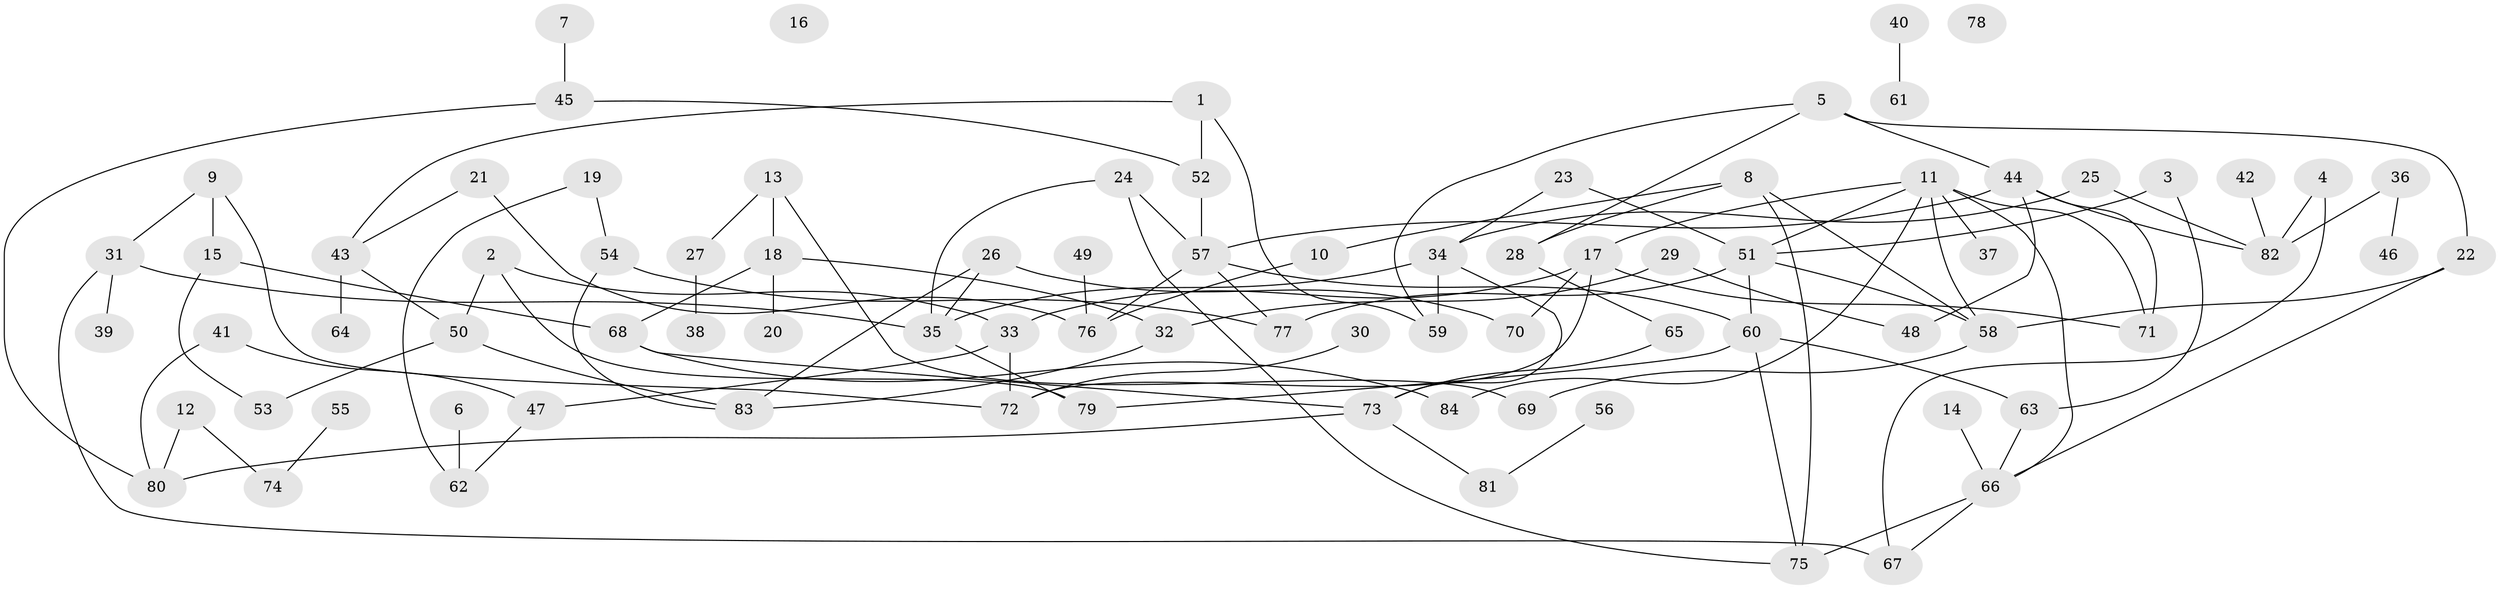 // Generated by graph-tools (version 1.1) at 2025/25/03/09/25 03:25:20]
// undirected, 84 vertices, 118 edges
graph export_dot {
graph [start="1"]
  node [color=gray90,style=filled];
  1;
  2;
  3;
  4;
  5;
  6;
  7;
  8;
  9;
  10;
  11;
  12;
  13;
  14;
  15;
  16;
  17;
  18;
  19;
  20;
  21;
  22;
  23;
  24;
  25;
  26;
  27;
  28;
  29;
  30;
  31;
  32;
  33;
  34;
  35;
  36;
  37;
  38;
  39;
  40;
  41;
  42;
  43;
  44;
  45;
  46;
  47;
  48;
  49;
  50;
  51;
  52;
  53;
  54;
  55;
  56;
  57;
  58;
  59;
  60;
  61;
  62;
  63;
  64;
  65;
  66;
  67;
  68;
  69;
  70;
  71;
  72;
  73;
  74;
  75;
  76;
  77;
  78;
  79;
  80;
  81;
  82;
  83;
  84;
  1 -- 43;
  1 -- 52;
  1 -- 59;
  2 -- 33;
  2 -- 50;
  2 -- 79;
  3 -- 51;
  3 -- 63;
  4 -- 67;
  4 -- 82;
  5 -- 22;
  5 -- 28;
  5 -- 44;
  5 -- 59;
  6 -- 62;
  7 -- 45;
  8 -- 10;
  8 -- 28;
  8 -- 58;
  8 -- 75;
  9 -- 15;
  9 -- 31;
  9 -- 72;
  10 -- 76;
  11 -- 17;
  11 -- 37;
  11 -- 51;
  11 -- 58;
  11 -- 66;
  11 -- 71;
  11 -- 84;
  12 -- 74;
  12 -- 80;
  13 -- 18;
  13 -- 27;
  13 -- 69;
  14 -- 66;
  15 -- 53;
  15 -- 68;
  17 -- 33;
  17 -- 70;
  17 -- 71;
  17 -- 72;
  18 -- 20;
  18 -- 32;
  18 -- 68;
  19 -- 54;
  19 -- 62;
  21 -- 43;
  21 -- 76;
  22 -- 58;
  22 -- 66;
  23 -- 34;
  23 -- 51;
  24 -- 35;
  24 -- 57;
  24 -- 75;
  25 -- 34;
  25 -- 82;
  26 -- 35;
  26 -- 70;
  26 -- 83;
  27 -- 38;
  28 -- 65;
  29 -- 32;
  29 -- 48;
  30 -- 72;
  31 -- 35;
  31 -- 39;
  31 -- 67;
  32 -- 83;
  33 -- 47;
  33 -- 72;
  34 -- 35;
  34 -- 59;
  34 -- 73;
  35 -- 79;
  36 -- 46;
  36 -- 82;
  40 -- 61;
  41 -- 47;
  41 -- 80;
  42 -- 82;
  43 -- 50;
  43 -- 64;
  44 -- 48;
  44 -- 57;
  44 -- 71;
  44 -- 82;
  45 -- 52;
  45 -- 80;
  47 -- 62;
  49 -- 76;
  50 -- 53;
  50 -- 83;
  51 -- 58;
  51 -- 60;
  51 -- 77;
  52 -- 57;
  54 -- 77;
  54 -- 83;
  55 -- 74;
  56 -- 81;
  57 -- 60;
  57 -- 76;
  57 -- 77;
  58 -- 69;
  60 -- 63;
  60 -- 75;
  60 -- 79;
  63 -- 66;
  65 -- 73;
  66 -- 67;
  66 -- 75;
  68 -- 73;
  68 -- 84;
  73 -- 80;
  73 -- 81;
}
